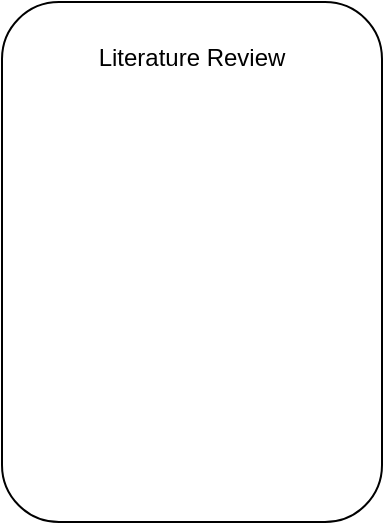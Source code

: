 <mxfile version="24.8.3">
  <diagram name="Page-1" id="3pdvLwn51PIEMLrjXKrF">
    <mxGraphModel dx="2074" dy="1095" grid="1" gridSize="10" guides="1" tooltips="1" connect="1" arrows="1" fold="1" page="1" pageScale="1" pageWidth="850" pageHeight="1100" math="0" shadow="0">
      <root>
        <mxCell id="0" />
        <mxCell id="1" parent="0" />
        <mxCell id="hZDAZnnxtma5DgunRPRr-1" value="&#xa;Literature Review&#xa;&#xa;" style="rounded=1;whiteSpace=wrap;html=1;verticalAlign=top;" vertex="1" parent="1">
          <mxGeometry x="80" y="370" width="190" height="260" as="geometry" />
        </mxCell>
      </root>
    </mxGraphModel>
  </diagram>
</mxfile>
